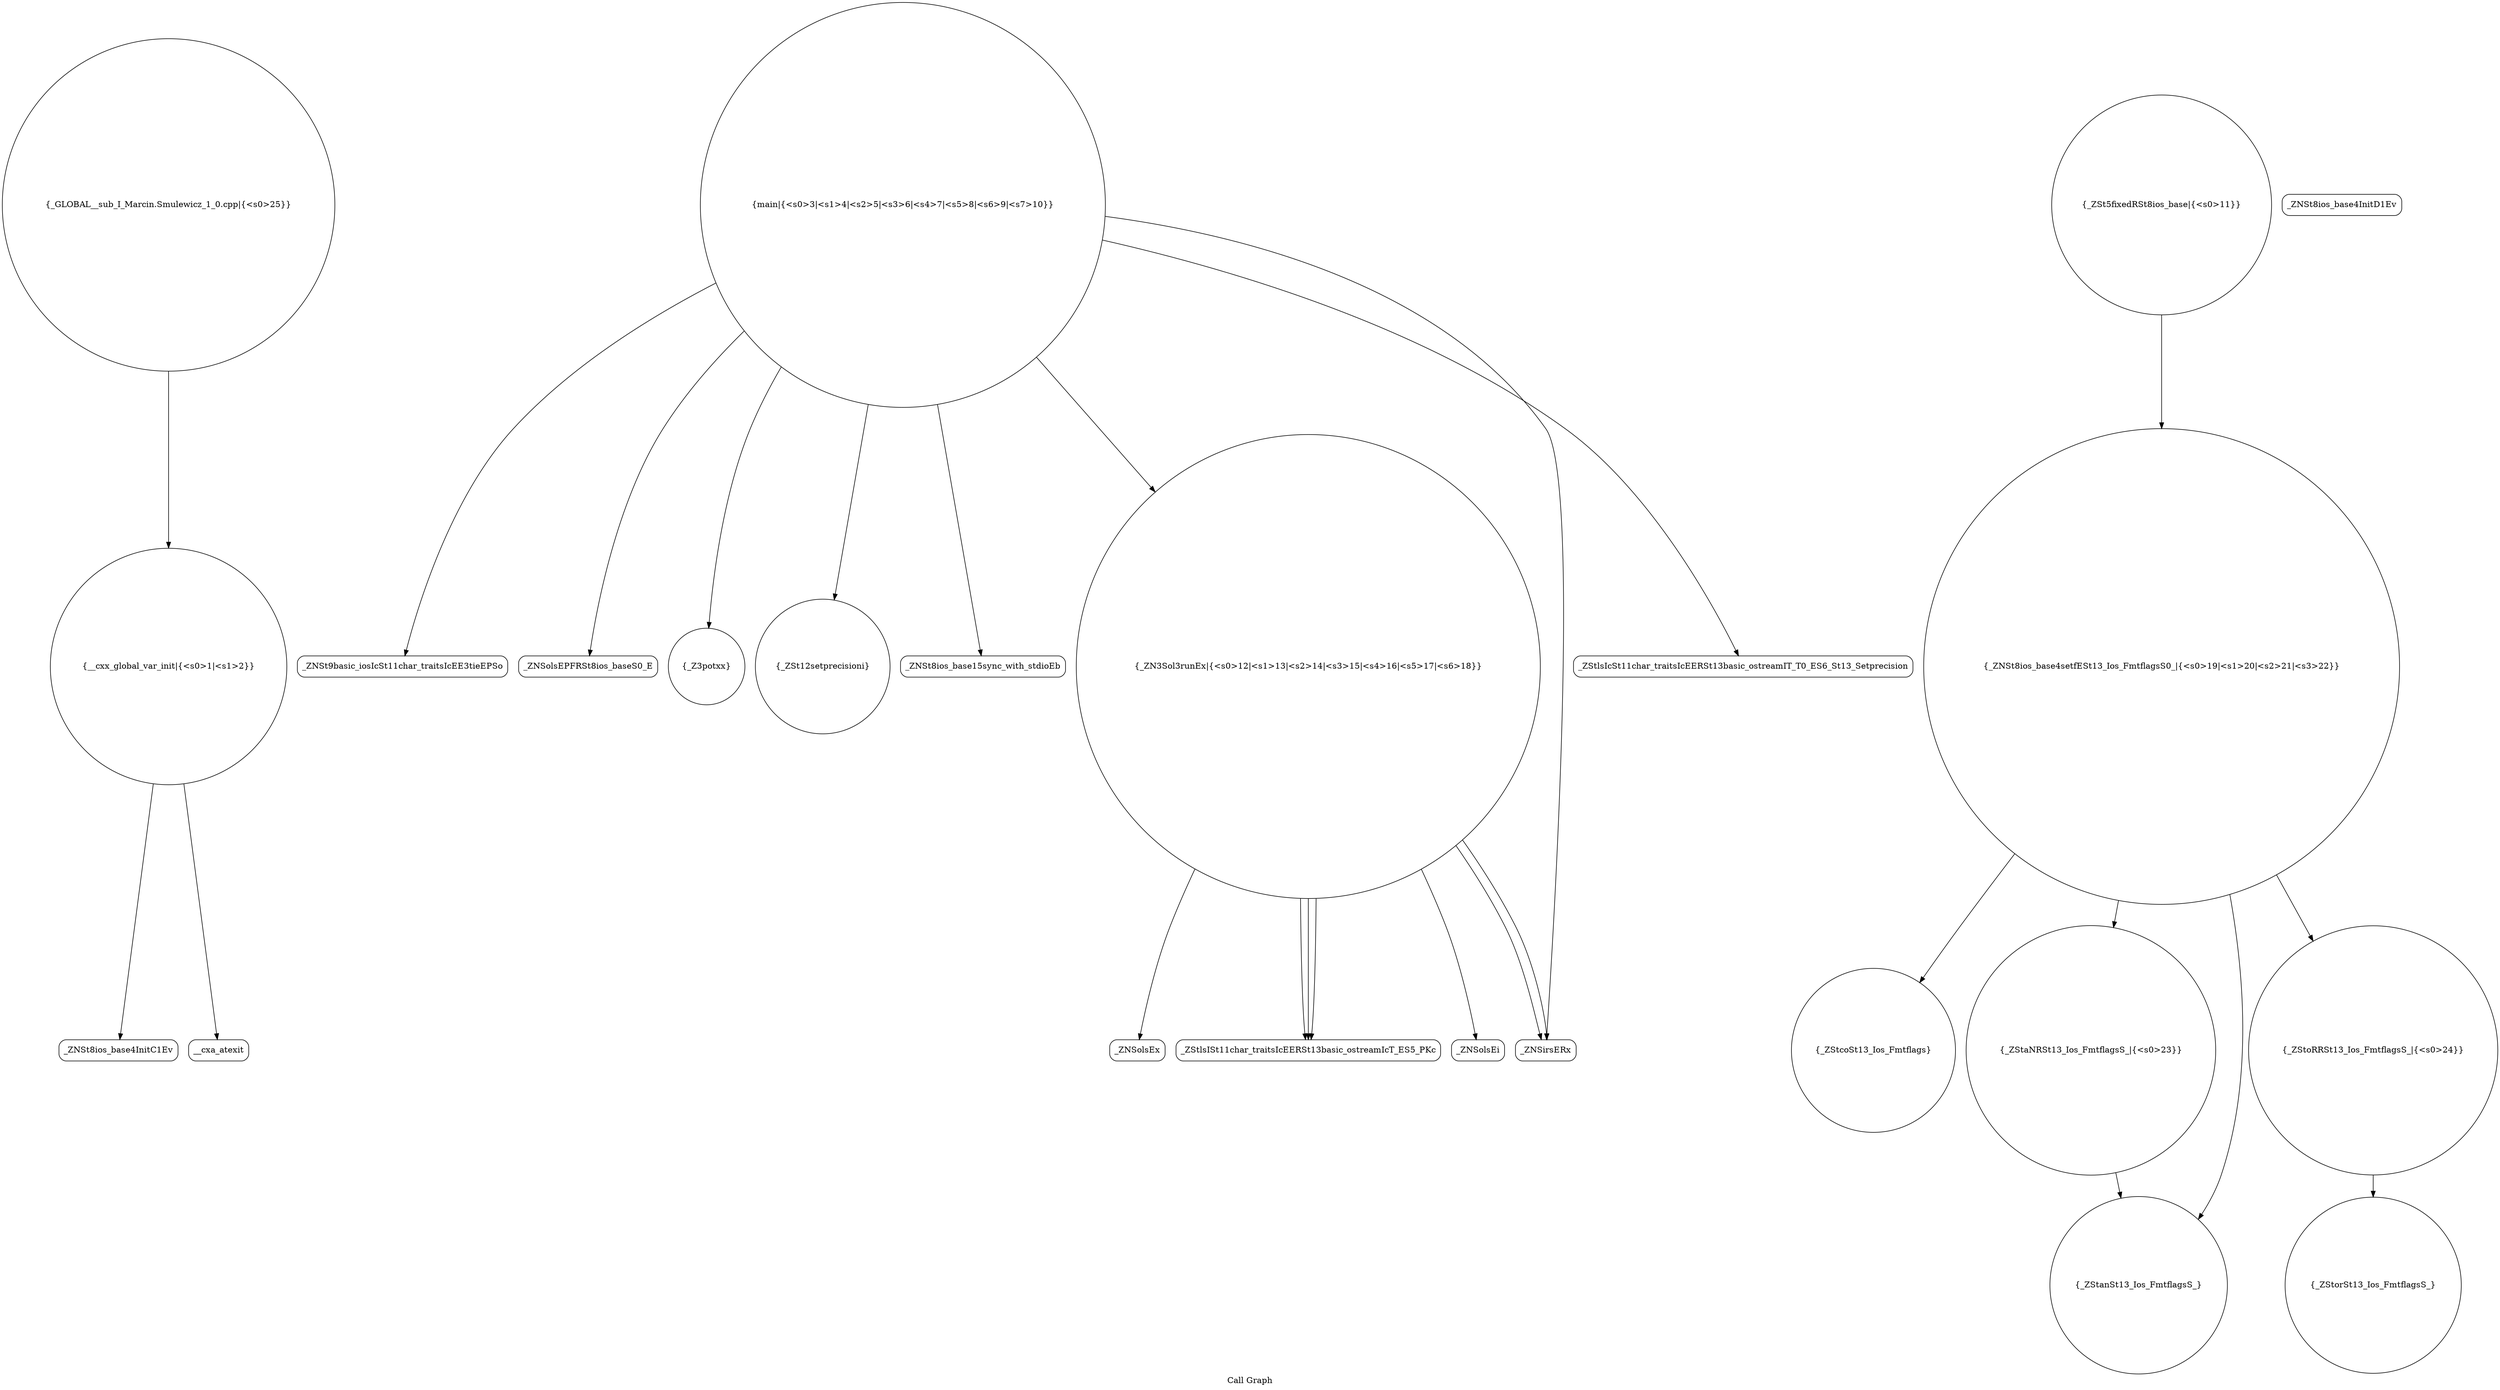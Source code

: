 digraph "Call Graph" {
	label="Call Graph";

	Node0x5562e9a7ef60 [shape=record,shape=circle,label="{__cxx_global_var_init|{<s0>1|<s1>2}}"];
	Node0x5562e9a7ef60:s0 -> Node0x5562e9a7f3f0[color=black];
	Node0x5562e9a7ef60:s1 -> Node0x5562e9a7f4f0[color=black];
	Node0x5562e9a7f6f0 [shape=record,shape=Mrecord,label="{_ZNSt9basic_iosIcSt11char_traitsIcEE3tieEPSo}"];
	Node0x5562e9a7fa70 [shape=record,shape=circle,label="{_ZNSt8ios_base4setfESt13_Ios_FmtflagsS0_|{<s0>19|<s1>20|<s2>21|<s3>22}}"];
	Node0x5562e9a7fa70:s0 -> Node0x5562e9a7fb70[color=black];
	Node0x5562e9a7fa70:s1 -> Node0x5562e9a7faf0[color=black];
	Node0x5562e9a7fa70:s2 -> Node0x5562e9a7fc70[color=black];
	Node0x5562e9a7fa70:s3 -> Node0x5562e9a7fbf0[color=black];
	Node0x5562e9a7fdf0 [shape=record,shape=Mrecord,label="{_ZNSolsEx}"];
	Node0x5562e9a7f470 [shape=record,shape=Mrecord,label="{_ZNSt8ios_base4InitD1Ev}"];
	Node0x5562e9a7f7f0 [shape=record,shape=Mrecord,label="{_ZNSolsEPFRSt8ios_baseS0_E}"];
	Node0x5562e9a7fb70 [shape=record,shape=circle,label="{_ZStcoSt13_Ios_Fmtflags}"];
	Node0x5562e9a7fef0 [shape=record,shape=circle,label="{_GLOBAL__sub_I_Marcin.Smulewicz_1_0.cpp|{<s0>25}}"];
	Node0x5562e9a7fef0:s0 -> Node0x5562e9a7ef60[color=black];
	Node0x5562e9a7f570 [shape=record,shape=circle,label="{_Z3potxx}"];
	Node0x5562e9a7f8f0 [shape=record,shape=circle,label="{_ZSt12setprecisioni}"];
	Node0x5562e9a7fc70 [shape=record,shape=circle,label="{_ZStanSt13_Ios_FmtflagsS_}"];
	Node0x5562e9a7f670 [shape=record,shape=Mrecord,label="{_ZNSt8ios_base15sync_with_stdioEb}"];
	Node0x5562e9a7f9f0 [shape=record,shape=circle,label="{_ZN3Sol3runEx|{<s0>12|<s1>13|<s2>14|<s3>15|<s4>16|<s5>17|<s6>18}}"];
	Node0x5562e9a7f9f0:s0 -> Node0x5562e9a7fd70[color=black];
	Node0x5562e9a7f9f0:s1 -> Node0x5562e9a7fdf0[color=black];
	Node0x5562e9a7f9f0:s2 -> Node0x5562e9a7fd70[color=black];
	Node0x5562e9a7f9f0:s3 -> Node0x5562e9a7f970[color=black];
	Node0x5562e9a7f9f0:s4 -> Node0x5562e9a7f970[color=black];
	Node0x5562e9a7f9f0:s5 -> Node0x5562e9a7fe70[color=black];
	Node0x5562e9a7f9f0:s6 -> Node0x5562e9a7fd70[color=black];
	Node0x5562e9a7fd70 [shape=record,shape=Mrecord,label="{_ZStlsISt11char_traitsIcEERSt13basic_ostreamIcT_ES5_PKc}"];
	Node0x5562e9a7f3f0 [shape=record,shape=Mrecord,label="{_ZNSt8ios_base4InitC1Ev}"];
	Node0x5562e9a7f770 [shape=record,shape=Mrecord,label="{_ZStlsIcSt11char_traitsIcEERSt13basic_ostreamIT_T0_ES6_St13_Setprecision}"];
	Node0x5562e9a7faf0 [shape=record,shape=circle,label="{_ZStaNRSt13_Ios_FmtflagsS_|{<s0>23}}"];
	Node0x5562e9a7faf0:s0 -> Node0x5562e9a7fc70[color=black];
	Node0x5562e9a7fe70 [shape=record,shape=Mrecord,label="{_ZNSolsEi}"];
	Node0x5562e9a7f4f0 [shape=record,shape=Mrecord,label="{__cxa_atexit}"];
	Node0x5562e9a7f870 [shape=record,shape=circle,label="{_ZSt5fixedRSt8ios_base|{<s0>11}}"];
	Node0x5562e9a7f870:s0 -> Node0x5562e9a7fa70[color=black];
	Node0x5562e9a7fbf0 [shape=record,shape=circle,label="{_ZStoRRSt13_Ios_FmtflagsS_|{<s0>24}}"];
	Node0x5562e9a7fbf0:s0 -> Node0x5562e9a7fcf0[color=black];
	Node0x5562e9a7f5f0 [shape=record,shape=circle,label="{main|{<s0>3|<s1>4|<s2>5|<s3>6|<s4>7|<s5>8|<s6>9|<s7>10}}"];
	Node0x5562e9a7f5f0:s0 -> Node0x5562e9a7f670[color=black];
	Node0x5562e9a7f5f0:s1 -> Node0x5562e9a7f6f0[color=black];
	Node0x5562e9a7f5f0:s2 -> Node0x5562e9a7f7f0[color=black];
	Node0x5562e9a7f5f0:s3 -> Node0x5562e9a7f8f0[color=black];
	Node0x5562e9a7f5f0:s4 -> Node0x5562e9a7f770[color=black];
	Node0x5562e9a7f5f0:s5 -> Node0x5562e9a7f570[color=black];
	Node0x5562e9a7f5f0:s6 -> Node0x5562e9a7f970[color=black];
	Node0x5562e9a7f5f0:s7 -> Node0x5562e9a7f9f0[color=black];
	Node0x5562e9a7f970 [shape=record,shape=Mrecord,label="{_ZNSirsERx}"];
	Node0x5562e9a7fcf0 [shape=record,shape=circle,label="{_ZStorSt13_Ios_FmtflagsS_}"];
}
